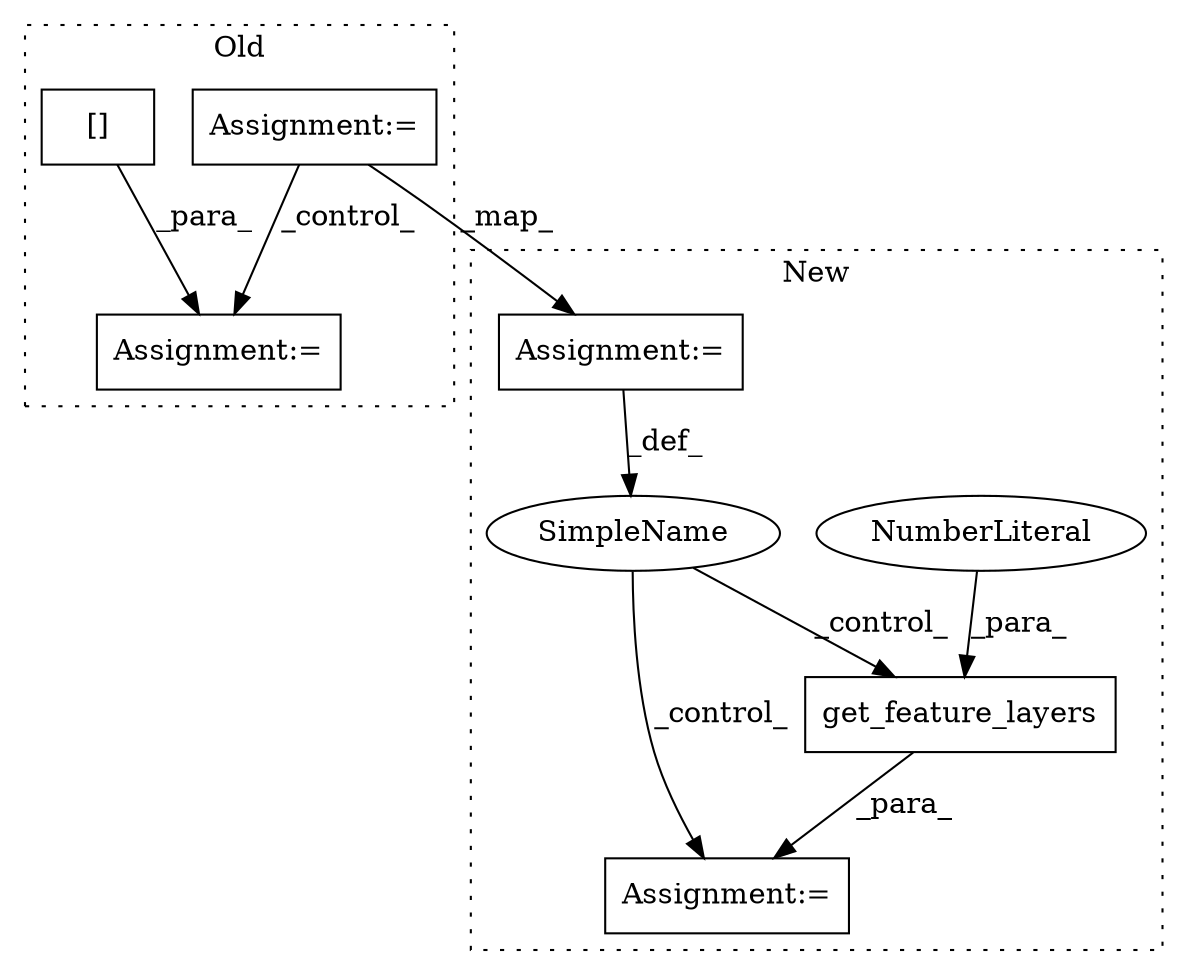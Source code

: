 digraph G {
subgraph cluster0 {
1 [label="[]" a="2" s="2277,2321" l="31,1" shape="box"];
6 [label="Assignment:=" a="7" s="2276" l="1" shape="box"];
8 [label="Assignment:=" a="7" s="2106" l="16" shape="box"];
label = "Old";
style="dotted";
}
subgraph cluster1 {
2 [label="get_feature_layers" a="32" s="1029,1063" l="19,1" shape="box"];
3 [label="NumberLiteral" a="34" s="1062" l="1" shape="ellipse"];
4 [label="Assignment:=" a="7" s="1028" l="1" shape="box"];
5 [label="SimpleName" a="42" s="" l="" shape="ellipse"];
7 [label="Assignment:=" a="7" s="858" l="16" shape="box"];
label = "New";
style="dotted";
}
1 -> 6 [label="_para_"];
2 -> 4 [label="_para_"];
3 -> 2 [label="_para_"];
5 -> 2 [label="_control_"];
5 -> 4 [label="_control_"];
7 -> 5 [label="_def_"];
8 -> 6 [label="_control_"];
8 -> 7 [label="_map_"];
}